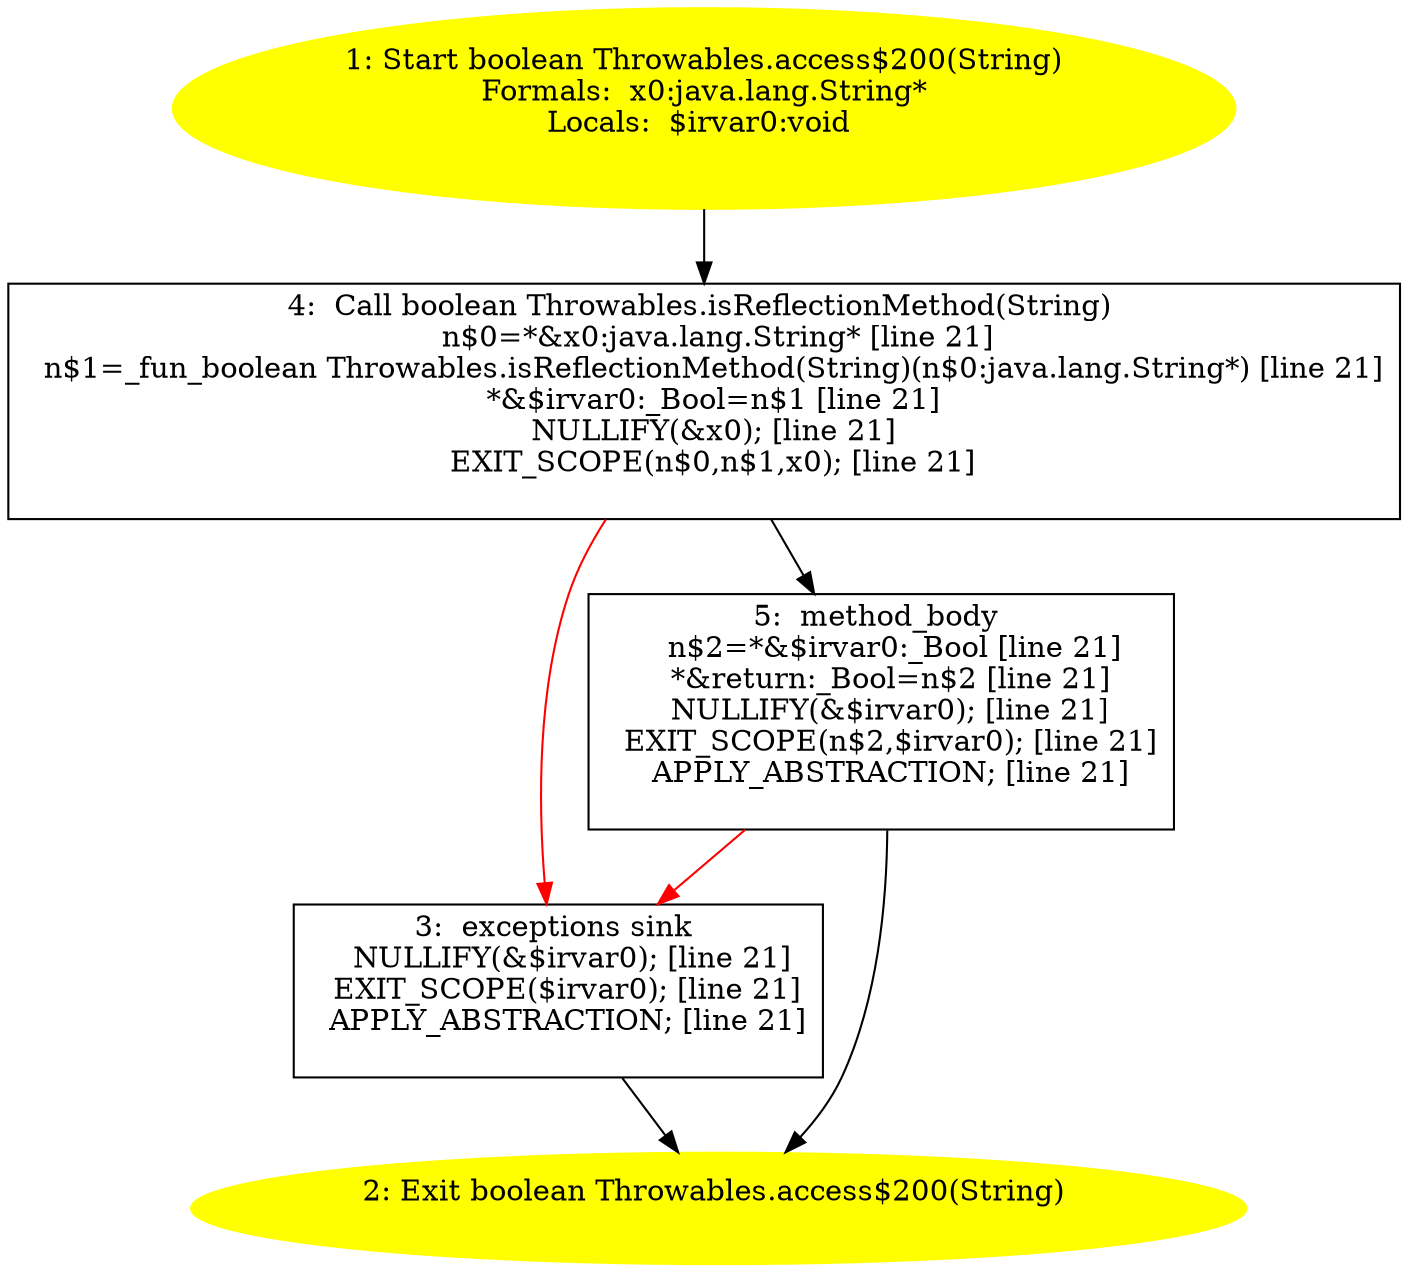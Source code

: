 /* @generated */
digraph cfg {
"org.junit.internal.Throwables.access$200(java.lang.String):boolean.2e7f2bf9962ef9d0a89347a01617a5c5_1" [label="1: Start boolean Throwables.access$200(String)\nFormals:  x0:java.lang.String*\nLocals:  $irvar0:void \n  " color=yellow style=filled]
	

	 "org.junit.internal.Throwables.access$200(java.lang.String):boolean.2e7f2bf9962ef9d0a89347a01617a5c5_1" -> "org.junit.internal.Throwables.access$200(java.lang.String):boolean.2e7f2bf9962ef9d0a89347a01617a5c5_4" ;
"org.junit.internal.Throwables.access$200(java.lang.String):boolean.2e7f2bf9962ef9d0a89347a01617a5c5_2" [label="2: Exit boolean Throwables.access$200(String) \n  " color=yellow style=filled]
	

"org.junit.internal.Throwables.access$200(java.lang.String):boolean.2e7f2bf9962ef9d0a89347a01617a5c5_3" [label="3:  exceptions sink \n   NULLIFY(&$irvar0); [line 21]\n  EXIT_SCOPE($irvar0); [line 21]\n  APPLY_ABSTRACTION; [line 21]\n " shape="box"]
	

	 "org.junit.internal.Throwables.access$200(java.lang.String):boolean.2e7f2bf9962ef9d0a89347a01617a5c5_3" -> "org.junit.internal.Throwables.access$200(java.lang.String):boolean.2e7f2bf9962ef9d0a89347a01617a5c5_2" ;
"org.junit.internal.Throwables.access$200(java.lang.String):boolean.2e7f2bf9962ef9d0a89347a01617a5c5_4" [label="4:  Call boolean Throwables.isReflectionMethod(String) \n   n$0=*&x0:java.lang.String* [line 21]\n  n$1=_fun_boolean Throwables.isReflectionMethod(String)(n$0:java.lang.String*) [line 21]\n  *&$irvar0:_Bool=n$1 [line 21]\n  NULLIFY(&x0); [line 21]\n  EXIT_SCOPE(n$0,n$1,x0); [line 21]\n " shape="box"]
	

	 "org.junit.internal.Throwables.access$200(java.lang.String):boolean.2e7f2bf9962ef9d0a89347a01617a5c5_4" -> "org.junit.internal.Throwables.access$200(java.lang.String):boolean.2e7f2bf9962ef9d0a89347a01617a5c5_5" ;
	 "org.junit.internal.Throwables.access$200(java.lang.String):boolean.2e7f2bf9962ef9d0a89347a01617a5c5_4" -> "org.junit.internal.Throwables.access$200(java.lang.String):boolean.2e7f2bf9962ef9d0a89347a01617a5c5_3" [color="red" ];
"org.junit.internal.Throwables.access$200(java.lang.String):boolean.2e7f2bf9962ef9d0a89347a01617a5c5_5" [label="5:  method_body \n   n$2=*&$irvar0:_Bool [line 21]\n  *&return:_Bool=n$2 [line 21]\n  NULLIFY(&$irvar0); [line 21]\n  EXIT_SCOPE(n$2,$irvar0); [line 21]\n  APPLY_ABSTRACTION; [line 21]\n " shape="box"]
	

	 "org.junit.internal.Throwables.access$200(java.lang.String):boolean.2e7f2bf9962ef9d0a89347a01617a5c5_5" -> "org.junit.internal.Throwables.access$200(java.lang.String):boolean.2e7f2bf9962ef9d0a89347a01617a5c5_2" ;
	 "org.junit.internal.Throwables.access$200(java.lang.String):boolean.2e7f2bf9962ef9d0a89347a01617a5c5_5" -> "org.junit.internal.Throwables.access$200(java.lang.String):boolean.2e7f2bf9962ef9d0a89347a01617a5c5_3" [color="red" ];
}
